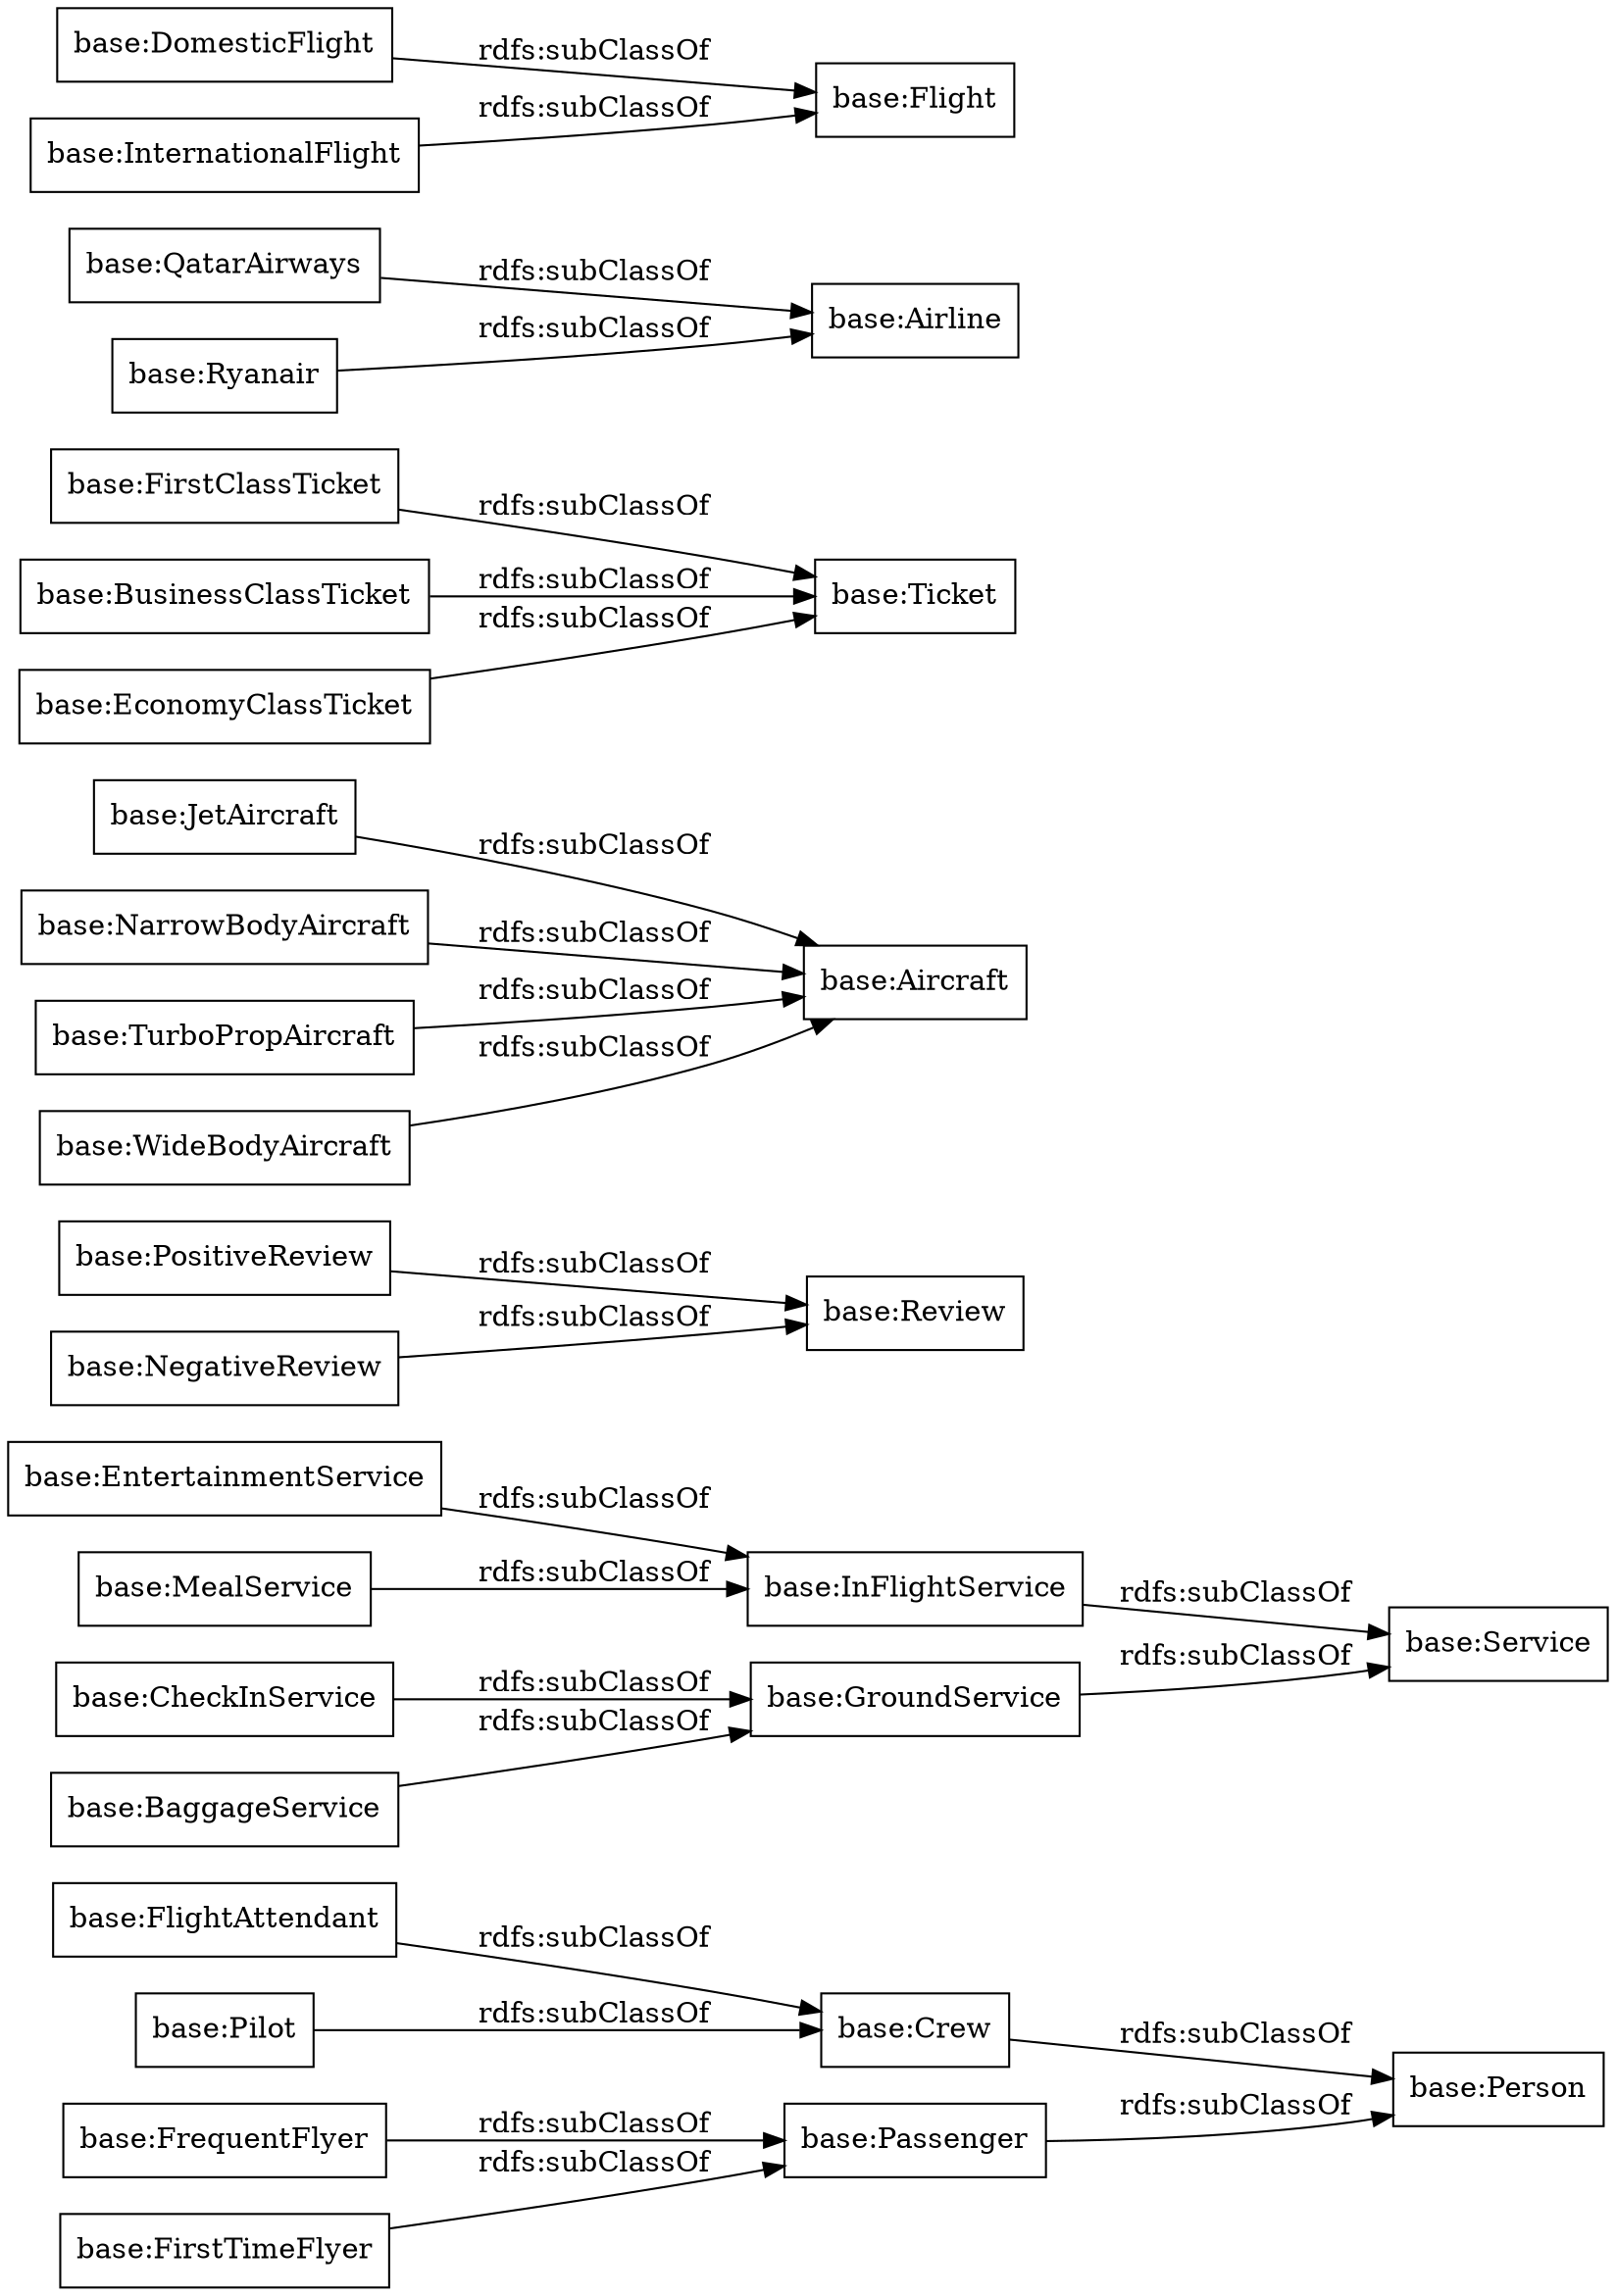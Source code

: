 digraph ar2dtool_diagram { 
rankdir=LR;
size="1000"
node [shape = rectangle, color="black"]; "base:Person" "base:FrequentFlyer" "base:EntertainmentService" "base:PositiveReview" "base:NegativeReview" "base:MealService" "base:JetAircraft" "base:NarrowBodyAircraft" "base:Ticket" "base:Crew" "base:FlightAttendant" "base:Pilot" "base:BaggageService" "base:CheckInService" "base:Aircraft" "base:TurboPropAircraft" "base:Airline" "base:FirstClassTicket" "base:QatarAirways" "base:Passenger" "base:DomesticFlight" "base:Review" "base:GroundService" "base:Flight" "base:InternationalFlight" "base:BusinessClassTicket" "base:InFlightService" "base:FirstTimeFlyer" "base:WideBodyAircraft" "base:Service" "base:EconomyClassTicket" "base:Ryanair" ; /*classes style*/
	"base:FirstClassTicket" -> "base:Ticket" [ label = "rdfs:subClassOf" ];
	"base:FrequentFlyer" -> "base:Passenger" [ label = "rdfs:subClassOf" ];
	"base:Crew" -> "base:Person" [ label = "rdfs:subClassOf" ];
	"base:BusinessClassTicket" -> "base:Ticket" [ label = "rdfs:subClassOf" ];
	"base:EconomyClassTicket" -> "base:Ticket" [ label = "rdfs:subClassOf" ];
	"base:FirstTimeFlyer" -> "base:Passenger" [ label = "rdfs:subClassOf" ];
	"base:DomesticFlight" -> "base:Flight" [ label = "rdfs:subClassOf" ];
	"base:MealService" -> "base:InFlightService" [ label = "rdfs:subClassOf" ];
	"base:GroundService" -> "base:Service" [ label = "rdfs:subClassOf" ];
	"base:EntertainmentService" -> "base:InFlightService" [ label = "rdfs:subClassOf" ];
	"base:NegativeReview" -> "base:Review" [ label = "rdfs:subClassOf" ];
	"base:InternationalFlight" -> "base:Flight" [ label = "rdfs:subClassOf" ];
	"base:WideBodyAircraft" -> "base:Aircraft" [ label = "rdfs:subClassOf" ];
	"base:InFlightService" -> "base:Service" [ label = "rdfs:subClassOf" ];
	"base:JetAircraft" -> "base:Aircraft" [ label = "rdfs:subClassOf" ];
	"base:QatarAirways" -> "base:Airline" [ label = "rdfs:subClassOf" ];
	"base:NarrowBodyAircraft" -> "base:Aircraft" [ label = "rdfs:subClassOf" ];
	"base:CheckInService" -> "base:GroundService" [ label = "rdfs:subClassOf" ];
	"base:Pilot" -> "base:Crew" [ label = "rdfs:subClassOf" ];
	"base:Passenger" -> "base:Person" [ label = "rdfs:subClassOf" ];
	"base:TurboPropAircraft" -> "base:Aircraft" [ label = "rdfs:subClassOf" ];
	"base:Ryanair" -> "base:Airline" [ label = "rdfs:subClassOf" ];
	"base:FlightAttendant" -> "base:Crew" [ label = "rdfs:subClassOf" ];
	"base:PositiveReview" -> "base:Review" [ label = "rdfs:subClassOf" ];
	"base:BaggageService" -> "base:GroundService" [ label = "rdfs:subClassOf" ];

}
